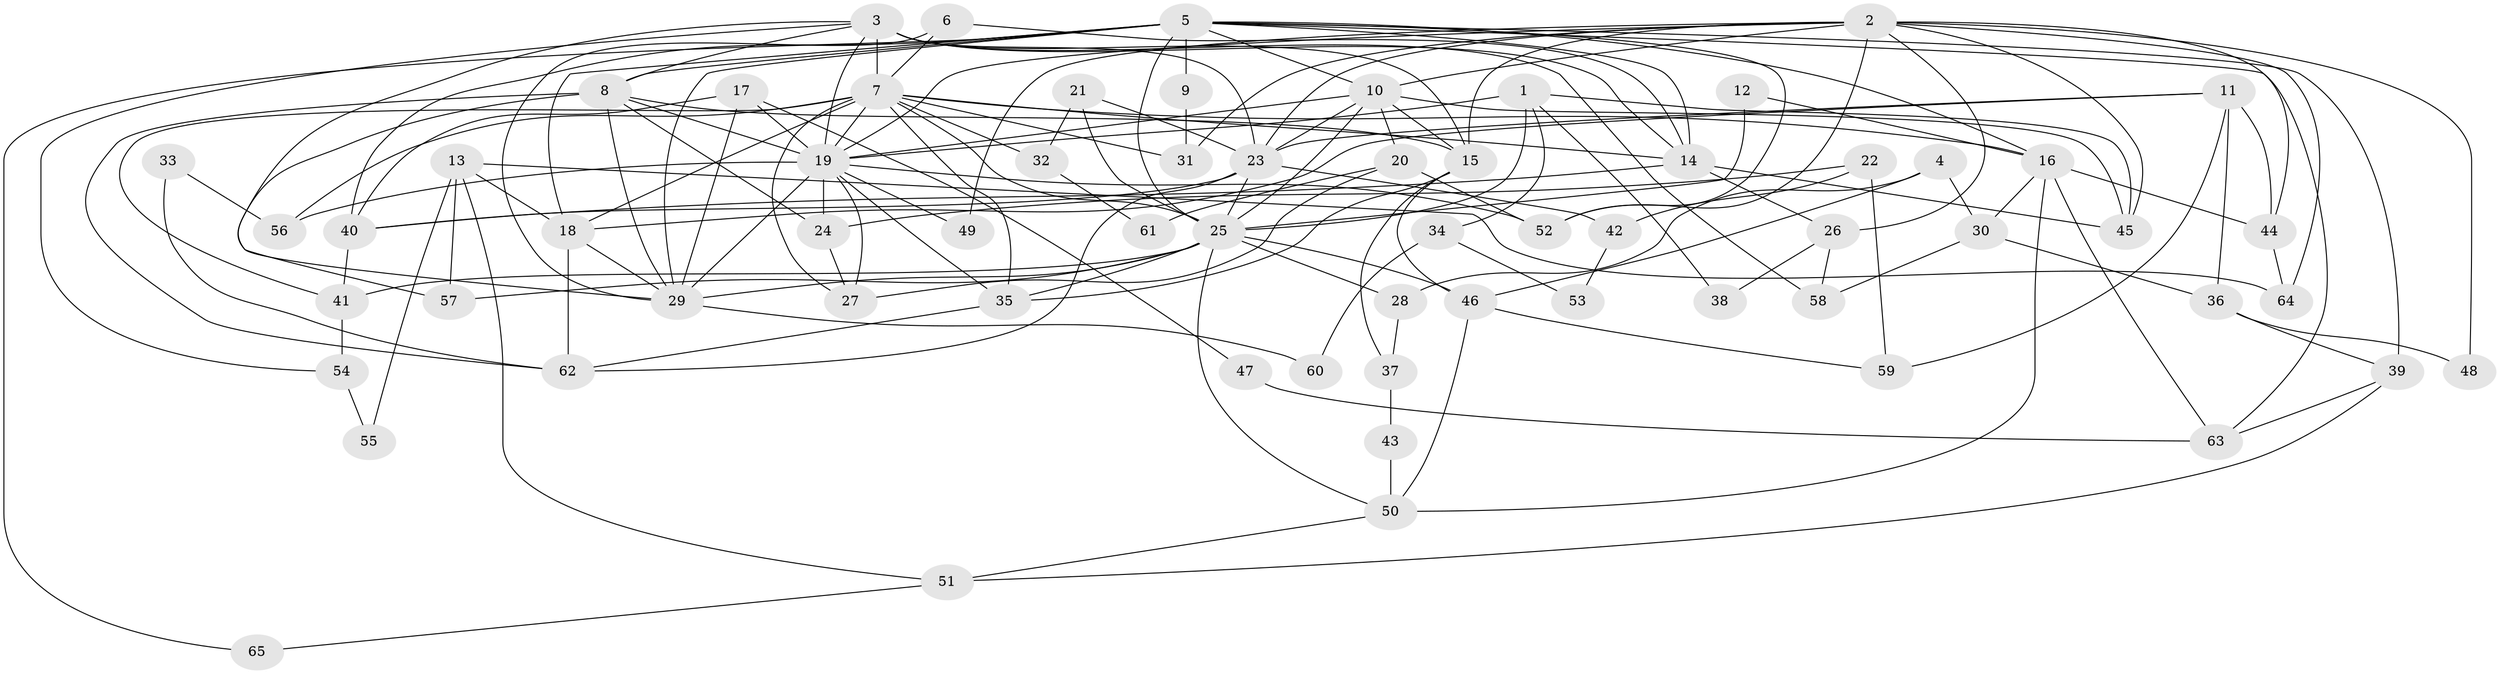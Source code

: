 // original degree distribution, {5: 0.21495327102803738, 3: 0.2803738317757009, 7: 0.028037383177570093, 6: 0.08411214953271028, 2: 0.14953271028037382, 8: 0.028037383177570093, 4: 0.21495327102803738}
// Generated by graph-tools (version 1.1) at 2025/50/03/04/25 22:50:52]
// undirected, 65 vertices, 153 edges
graph export_dot {
  node [color=gray90,style=filled];
  1;
  2;
  3;
  4;
  5;
  6;
  7;
  8;
  9;
  10;
  11;
  12;
  13;
  14;
  15;
  16;
  17;
  18;
  19;
  20;
  21;
  22;
  23;
  24;
  25;
  26;
  27;
  28;
  29;
  30;
  31;
  32;
  33;
  34;
  35;
  36;
  37;
  38;
  39;
  40;
  41;
  42;
  43;
  44;
  45;
  46;
  47;
  48;
  49;
  50;
  51;
  52;
  53;
  54;
  55;
  56;
  57;
  58;
  59;
  60;
  61;
  62;
  63;
  64;
  65;
  1 -- 19 [weight=1.0];
  1 -- 25 [weight=1.0];
  1 -- 34 [weight=1.0];
  1 -- 38 [weight=1.0];
  1 -- 45 [weight=1.0];
  2 -- 10 [weight=1.0];
  2 -- 15 [weight=2.0];
  2 -- 19 [weight=1.0];
  2 -- 23 [weight=1.0];
  2 -- 26 [weight=1.0];
  2 -- 31 [weight=1.0];
  2 -- 44 [weight=3.0];
  2 -- 45 [weight=1.0];
  2 -- 48 [weight=1.0];
  2 -- 49 [weight=1.0];
  2 -- 52 [weight=1.0];
  2 -- 64 [weight=1.0];
  3 -- 7 [weight=2.0];
  3 -- 8 [weight=1.0];
  3 -- 14 [weight=1.0];
  3 -- 15 [weight=2.0];
  3 -- 19 [weight=1.0];
  3 -- 23 [weight=1.0];
  3 -- 29 [weight=1.0];
  3 -- 54 [weight=1.0];
  3 -- 58 [weight=2.0];
  4 -- 28 [weight=1.0];
  4 -- 30 [weight=1.0];
  4 -- 46 [weight=1.0];
  5 -- 8 [weight=1.0];
  5 -- 9 [weight=1.0];
  5 -- 10 [weight=1.0];
  5 -- 14 [weight=1.0];
  5 -- 16 [weight=1.0];
  5 -- 18 [weight=1.0];
  5 -- 25 [weight=2.0];
  5 -- 29 [weight=1.0];
  5 -- 39 [weight=2.0];
  5 -- 40 [weight=1.0];
  5 -- 52 [weight=1.0];
  5 -- 63 [weight=1.0];
  5 -- 65 [weight=1.0];
  6 -- 7 [weight=1.0];
  6 -- 14 [weight=1.0];
  6 -- 29 [weight=1.0];
  7 -- 14 [weight=1.0];
  7 -- 16 [weight=1.0];
  7 -- 18 [weight=1.0];
  7 -- 19 [weight=1.0];
  7 -- 25 [weight=1.0];
  7 -- 27 [weight=1.0];
  7 -- 31 [weight=1.0];
  7 -- 32 [weight=1.0];
  7 -- 35 [weight=1.0];
  7 -- 41 [weight=1.0];
  7 -- 56 [weight=1.0];
  8 -- 15 [weight=1.0];
  8 -- 19 [weight=1.0];
  8 -- 24 [weight=1.0];
  8 -- 29 [weight=1.0];
  8 -- 57 [weight=1.0];
  8 -- 62 [weight=1.0];
  9 -- 31 [weight=1.0];
  10 -- 15 [weight=1.0];
  10 -- 19 [weight=1.0];
  10 -- 20 [weight=1.0];
  10 -- 23 [weight=1.0];
  10 -- 25 [weight=1.0];
  10 -- 45 [weight=1.0];
  11 -- 18 [weight=1.0];
  11 -- 23 [weight=1.0];
  11 -- 36 [weight=1.0];
  11 -- 44 [weight=1.0];
  11 -- 59 [weight=1.0];
  12 -- 16 [weight=1.0];
  12 -- 25 [weight=1.0];
  13 -- 18 [weight=1.0];
  13 -- 51 [weight=1.0];
  13 -- 55 [weight=1.0];
  13 -- 57 [weight=1.0];
  13 -- 64 [weight=1.0];
  14 -- 26 [weight=1.0];
  14 -- 40 [weight=1.0];
  14 -- 45 [weight=1.0];
  15 -- 35 [weight=1.0];
  15 -- 37 [weight=1.0];
  15 -- 46 [weight=1.0];
  16 -- 30 [weight=2.0];
  16 -- 44 [weight=1.0];
  16 -- 50 [weight=1.0];
  16 -- 63 [weight=1.0];
  17 -- 19 [weight=1.0];
  17 -- 29 [weight=1.0];
  17 -- 40 [weight=1.0];
  17 -- 47 [weight=1.0];
  18 -- 29 [weight=1.0];
  18 -- 62 [weight=1.0];
  19 -- 24 [weight=1.0];
  19 -- 27 [weight=1.0];
  19 -- 29 [weight=1.0];
  19 -- 35 [weight=1.0];
  19 -- 49 [weight=1.0];
  19 -- 52 [weight=1.0];
  19 -- 56 [weight=1.0];
  20 -- 27 [weight=1.0];
  20 -- 52 [weight=1.0];
  20 -- 61 [weight=1.0];
  21 -- 23 [weight=1.0];
  21 -- 25 [weight=1.0];
  21 -- 32 [weight=1.0];
  22 -- 24 [weight=1.0];
  22 -- 42 [weight=1.0];
  22 -- 59 [weight=1.0];
  23 -- 25 [weight=2.0];
  23 -- 40 [weight=1.0];
  23 -- 42 [weight=1.0];
  23 -- 62 [weight=1.0];
  24 -- 27 [weight=1.0];
  25 -- 28 [weight=1.0];
  25 -- 29 [weight=2.0];
  25 -- 35 [weight=1.0];
  25 -- 41 [weight=1.0];
  25 -- 46 [weight=1.0];
  25 -- 50 [weight=1.0];
  25 -- 57 [weight=1.0];
  26 -- 38 [weight=1.0];
  26 -- 58 [weight=1.0];
  28 -- 37 [weight=1.0];
  29 -- 60 [weight=1.0];
  30 -- 36 [weight=1.0];
  30 -- 58 [weight=1.0];
  32 -- 61 [weight=1.0];
  33 -- 56 [weight=1.0];
  33 -- 62 [weight=1.0];
  34 -- 53 [weight=1.0];
  34 -- 60 [weight=1.0];
  35 -- 62 [weight=1.0];
  36 -- 39 [weight=1.0];
  36 -- 48 [weight=1.0];
  37 -- 43 [weight=1.0];
  39 -- 51 [weight=1.0];
  39 -- 63 [weight=1.0];
  40 -- 41 [weight=1.0];
  41 -- 54 [weight=1.0];
  42 -- 53 [weight=1.0];
  43 -- 50 [weight=1.0];
  44 -- 64 [weight=1.0];
  46 -- 50 [weight=1.0];
  46 -- 59 [weight=1.0];
  47 -- 63 [weight=1.0];
  50 -- 51 [weight=1.0];
  51 -- 65 [weight=1.0];
  54 -- 55 [weight=1.0];
}
